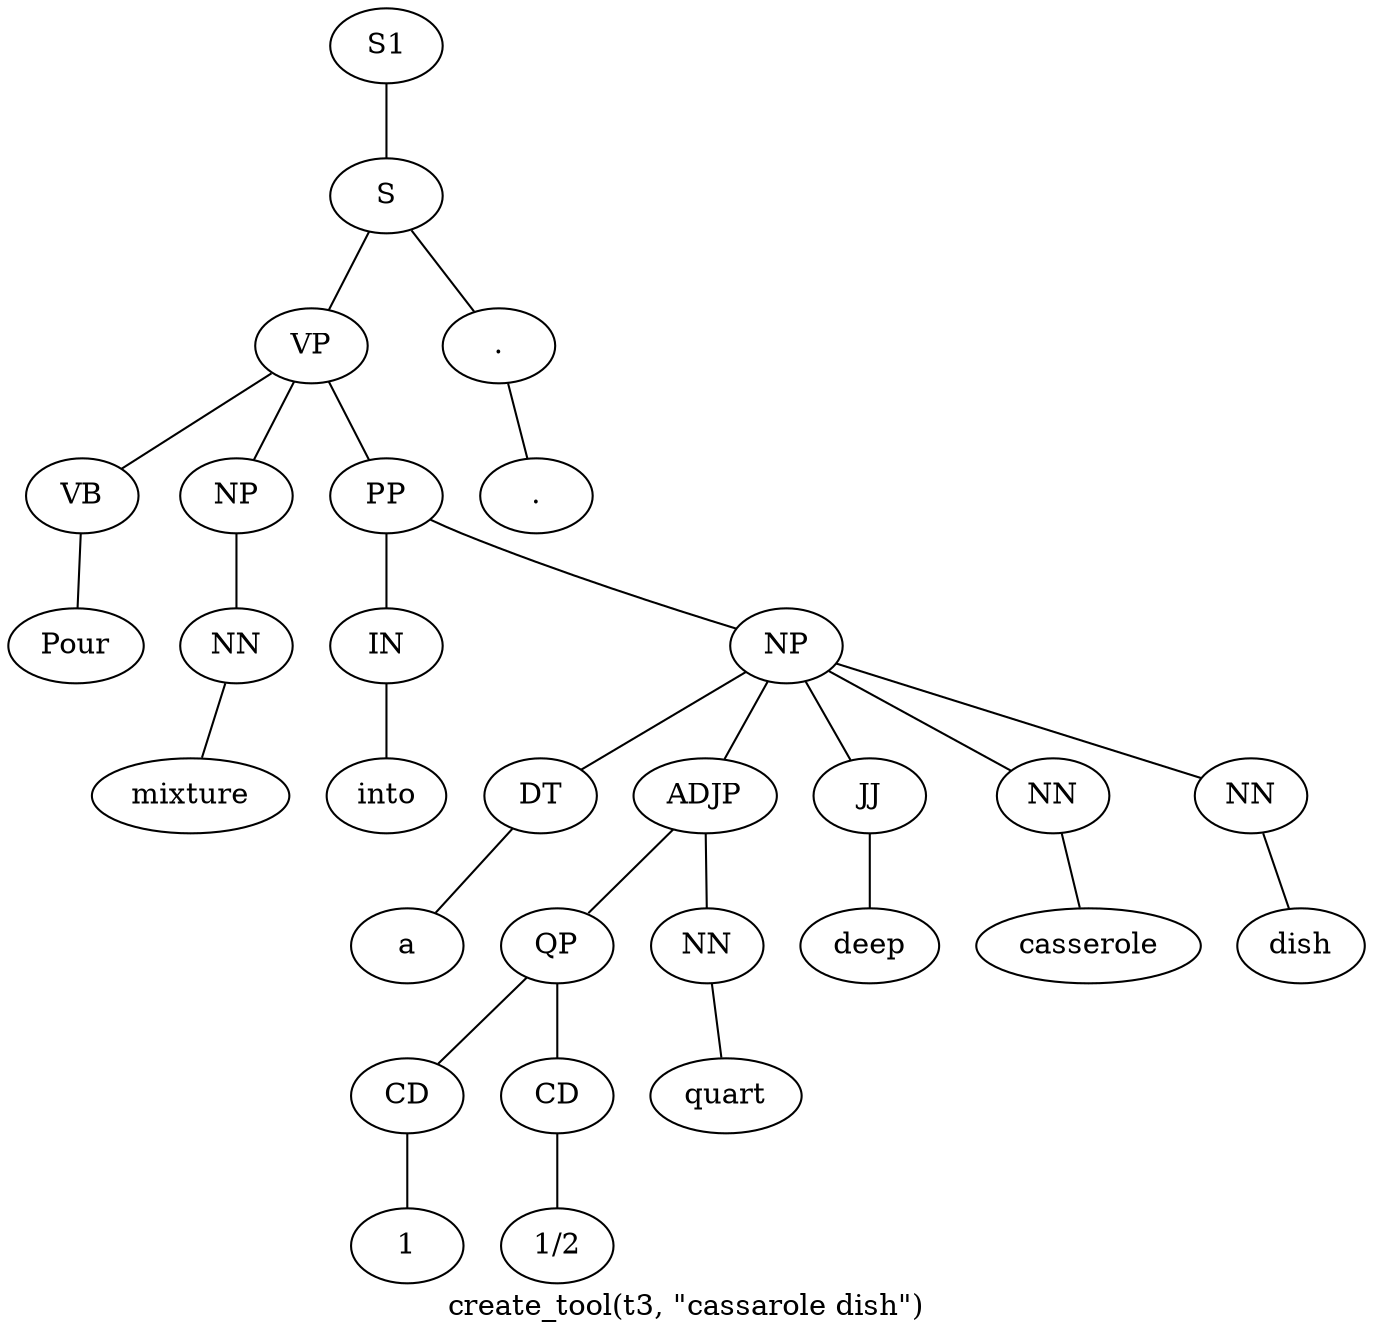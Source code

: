 graph SyntaxGraph {
	label = "create_tool(t3, \"cassarole dish\")";
	Node0 [label="S1"];
	Node1 [label="S"];
	Node2 [label="VP"];
	Node3 [label="VB"];
	Node4 [label="Pour"];
	Node5 [label="NP"];
	Node6 [label="NN"];
	Node7 [label="mixture"];
	Node8 [label="PP"];
	Node9 [label="IN"];
	Node10 [label="into"];
	Node11 [label="NP"];
	Node12 [label="DT"];
	Node13 [label="a"];
	Node14 [label="ADJP"];
	Node15 [label="QP"];
	Node16 [label="CD"];
	Node17 [label="1"];
	Node18 [label="CD"];
	Node19 [label="1/2"];
	Node20 [label="NN"];
	Node21 [label="quart"];
	Node22 [label="JJ"];
	Node23 [label="deep"];
	Node24 [label="NN"];
	Node25 [label="casserole"];
	Node26 [label="NN"];
	Node27 [label="dish"];
	Node28 [label="."];
	Node29 [label="."];

	Node0 -- Node1;
	Node1 -- Node2;
	Node1 -- Node28;
	Node2 -- Node3;
	Node2 -- Node5;
	Node2 -- Node8;
	Node3 -- Node4;
	Node5 -- Node6;
	Node6 -- Node7;
	Node8 -- Node9;
	Node8 -- Node11;
	Node9 -- Node10;
	Node11 -- Node12;
	Node11 -- Node14;
	Node11 -- Node22;
	Node11 -- Node24;
	Node11 -- Node26;
	Node12 -- Node13;
	Node14 -- Node15;
	Node14 -- Node20;
	Node15 -- Node16;
	Node15 -- Node18;
	Node16 -- Node17;
	Node18 -- Node19;
	Node20 -- Node21;
	Node22 -- Node23;
	Node24 -- Node25;
	Node26 -- Node27;
	Node28 -- Node29;
}